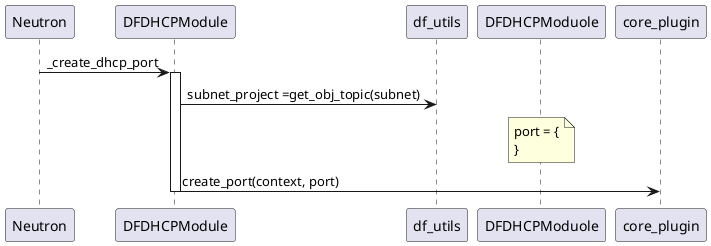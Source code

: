 @startuml create dhcp port
Neutron->DFDHCPModule:_create_dhcp_port
activate DFDHCPModule
DFDHCPModule->df_utils:subnet_project =get_obj_topic(subnet)
note over DFDHCPModuole
    port = {
    'port': {'project_id': subnet_project,
    'tenant_id': subnet_project,
    'network_id': subnet['network_id'], 'name': '',
    'admin_state_up': True, 'device_id': '',
    'device_owner': n_const.DEVICE_OWNER_DHCP,
    'mac_address': n_const.ATTR_NOT_SPECIFIED,
    'fixed_ips': [{'subnet_id': subnet['id']}],
    'status': n_const.PORT_STATUS_ACTIVE}
    }
end note
DFDHCPModule->core_plugin:create_port(context, port)
deactivate
@enduml